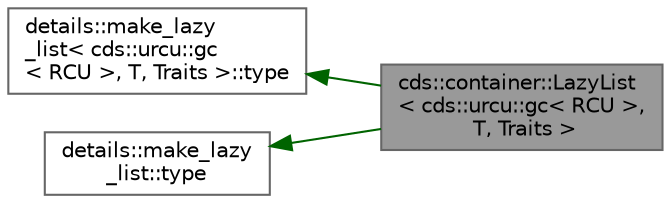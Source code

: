 digraph "cds::container::LazyList&lt; cds::urcu::gc&lt; RCU &gt;, T, Traits &gt;"
{
 // LATEX_PDF_SIZE
  bgcolor="transparent";
  edge [fontname=Helvetica,fontsize=10,labelfontname=Helvetica,labelfontsize=10];
  node [fontname=Helvetica,fontsize=10,shape=box,height=0.2,width=0.4];
  rankdir="LR";
  Node1 [id="Node000001",label="cds::container::LazyList\l\< cds::urcu::gc\< RCU \>,\l T, Traits \>",height=0.2,width=0.4,color="gray40", fillcolor="grey60", style="filled", fontcolor="black",tooltip="Lazy ordered list (template specialization for RCU)"];
  Node2 -> Node1 [id="edge3_Node000001_Node000002",dir="back",color="darkgreen",style="solid",tooltip=" "];
  Node2 [id="Node000002",label="details::make_lazy\l_list\< cds::urcu::gc\l\< RCU \>, T, Traits \>::type",height=0.2,width=0.4,color="gray40", fillcolor="white", style="filled",tooltip=" "];
  Node3 -> Node1 [id="edge4_Node000001_Node000003",dir="back",color="darkgreen",style="solid",tooltip=" "];
  Node3 [id="Node000003",label="details::make_lazy\l_list::type",height=0.2,width=0.4,color="gray40", fillcolor="white", style="filled",tooltip=" "];
}
